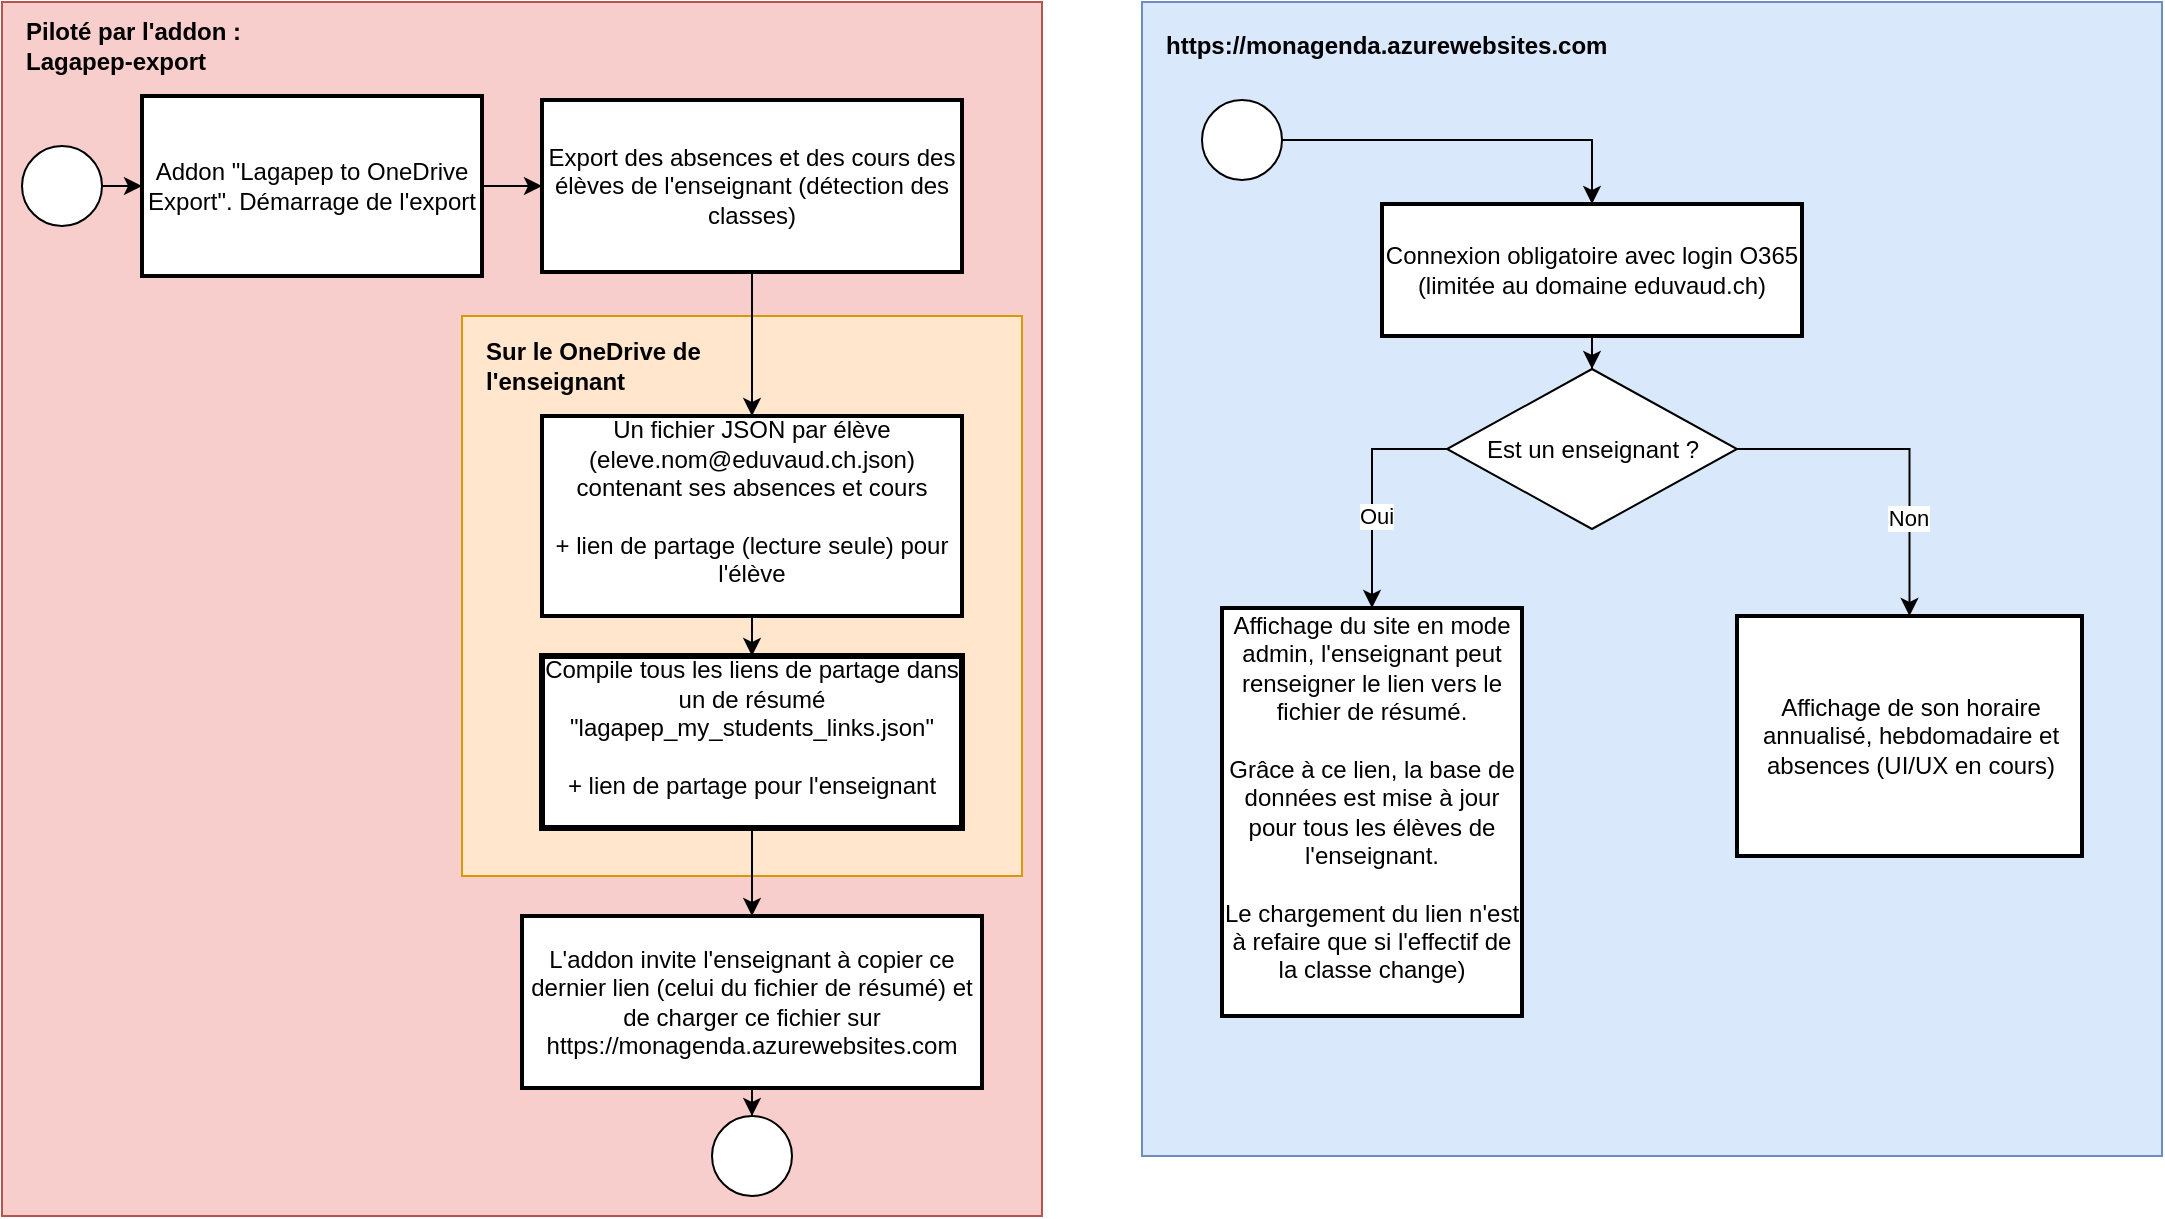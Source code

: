 <mxfile version="24.5.1" type="device">
  <diagram name="Page-1" id="BJlARRGx6fUQP1xwxotH">
    <mxGraphModel dx="2241" dy="743" grid="1" gridSize="10" guides="1" tooltips="1" connect="1" arrows="1" fold="1" page="1" pageScale="1" pageWidth="850" pageHeight="1100" math="0" shadow="0">
      <root>
        <mxCell id="0" />
        <mxCell id="1" parent="0" />
        <mxCell id="jzTuIRegexL5YmeWVKnU-27" value="" style="whiteSpace=wrap;html=1;fillColor=#f8cecc;strokeColor=#b85450;" vertex="1" parent="1">
          <mxGeometry x="-850" y="83" width="520" height="607" as="geometry" />
        </mxCell>
        <mxCell id="jzTuIRegexL5YmeWVKnU-22" style="edgeStyle=orthogonalEdgeStyle;rounded=0;orthogonalLoop=1;jettySize=auto;html=1;" edge="1" parent="1" source="2" target="jzTuIRegexL5YmeWVKnU-20">
          <mxGeometry relative="1" as="geometry" />
        </mxCell>
        <mxCell id="2" value="Addon &quot;Lagapep to OneDrive Export&quot;. Démarrage de l&#39;export" style="whiteSpace=wrap;strokeWidth=2;" parent="1" vertex="1">
          <mxGeometry x="-780" y="130" width="170" height="90" as="geometry" />
        </mxCell>
        <mxCell id="jzTuIRegexL5YmeWVKnU-30" value="" style="whiteSpace=wrap;html=1;fillColor=#ffe6cc;strokeColor=#d79b00;" vertex="1" parent="1">
          <mxGeometry x="-620" y="240" width="280" height="280" as="geometry" />
        </mxCell>
        <mxCell id="jzTuIRegexL5YmeWVKnU-24" style="edgeStyle=orthogonalEdgeStyle;rounded=0;orthogonalLoop=1;jettySize=auto;html=1;entryX=0.5;entryY=0;entryDx=0;entryDy=0;" edge="1" parent="1" source="jzTuIRegexL5YmeWVKnU-20" target="jzTuIRegexL5YmeWVKnU-23">
          <mxGeometry relative="1" as="geometry" />
        </mxCell>
        <mxCell id="jzTuIRegexL5YmeWVKnU-20" value="Export des absences et des cours des élèves de l&#39;enseignant (détection des classes)" style="whiteSpace=wrap;strokeWidth=2;" vertex="1" parent="1">
          <mxGeometry x="-580" y="132" width="210" height="86" as="geometry" />
        </mxCell>
        <mxCell id="jzTuIRegexL5YmeWVKnU-26" value="" style="edgeStyle=orthogonalEdgeStyle;rounded=0;orthogonalLoop=1;jettySize=auto;html=1;" edge="1" parent="1" source="jzTuIRegexL5YmeWVKnU-23" target="jzTuIRegexL5YmeWVKnU-25">
          <mxGeometry relative="1" as="geometry" />
        </mxCell>
        <mxCell id="jzTuIRegexL5YmeWVKnU-23" value="Un fichier JSON par élève (eleve.nom@eduvaud.ch.json) contenant ses absences et cours&#xa;&#xa;+ lien de partage (lecture seule) pour l&#39;élève&#xa;" style="whiteSpace=wrap;strokeWidth=2;" vertex="1" parent="1">
          <mxGeometry x="-580" y="290" width="210" height="100" as="geometry" />
        </mxCell>
        <mxCell id="jzTuIRegexL5YmeWVKnU-35" style="edgeStyle=orthogonalEdgeStyle;rounded=0;orthogonalLoop=1;jettySize=auto;html=1;" edge="1" parent="1" source="jzTuIRegexL5YmeWVKnU-25" target="jzTuIRegexL5YmeWVKnU-33">
          <mxGeometry relative="1" as="geometry" />
        </mxCell>
        <mxCell id="jzTuIRegexL5YmeWVKnU-25" value="Compile tous les liens de partage dans un de résumé &quot;lagapep_my_students_links.json&quot;&#xa;&#xa;+ lien de partage pour l&#39;enseignant&#xa;" style="whiteSpace=wrap;strokeWidth=3;rounded=0;glass=0;" vertex="1" parent="1">
          <mxGeometry x="-580" y="410" width="210" height="86" as="geometry" />
        </mxCell>
        <mxCell id="jzTuIRegexL5YmeWVKnU-28" value="" style="whiteSpace=wrap;html=1;fillColor=#dae8fc;strokeColor=#6c8ebf;" vertex="1" parent="1">
          <mxGeometry x="-280" y="83" width="510" height="577" as="geometry" />
        </mxCell>
        <mxCell id="jzTuIRegexL5YmeWVKnU-45" value="" style="edgeStyle=orthogonalEdgeStyle;rounded=0;orthogonalLoop=1;jettySize=auto;html=1;" edge="1" parent="1" source="jzTuIRegexL5YmeWVKnU-29" target="jzTuIRegexL5YmeWVKnU-44">
          <mxGeometry relative="1" as="geometry" />
        </mxCell>
        <mxCell id="jzTuIRegexL5YmeWVKnU-29" value="Connexion obligatoire avec login O365 (limitée au domaine eduvaud.ch)" style="whiteSpace=wrap;strokeWidth=2;" vertex="1" parent="1">
          <mxGeometry x="-160" y="184" width="210" height="66" as="geometry" />
        </mxCell>
        <mxCell id="jzTuIRegexL5YmeWVKnU-31" value="Sur le OneDrive de l&#39;enseignant" style="text;strokeColor=none;align=left;fillColor=none;html=1;verticalAlign=middle;whiteSpace=wrap;rounded=0;fontStyle=1" vertex="1" parent="1">
          <mxGeometry x="-610" y="250" width="140" height="30" as="geometry" />
        </mxCell>
        <mxCell id="jzTuIRegexL5YmeWVKnU-32" value="Piloté par l&#39;addon : Lagapep-export" style="text;strokeColor=none;align=left;fillColor=none;html=1;verticalAlign=middle;whiteSpace=wrap;rounded=0;fontStyle=1" vertex="1" parent="1">
          <mxGeometry x="-840" y="90" width="140" height="30" as="geometry" />
        </mxCell>
        <mxCell id="jzTuIRegexL5YmeWVKnU-39" value="" style="edgeStyle=orthogonalEdgeStyle;rounded=0;orthogonalLoop=1;jettySize=auto;html=1;" edge="1" parent="1" source="jzTuIRegexL5YmeWVKnU-33" target="jzTuIRegexL5YmeWVKnU-38">
          <mxGeometry relative="1" as="geometry" />
        </mxCell>
        <mxCell id="jzTuIRegexL5YmeWVKnU-33" value="L&#39;addon invite l&#39;enseignant à copier ce dernier lien (celui du fichier de résumé) et de charger ce fichier sur https://monagenda.azurewebsites.com" style="whiteSpace=wrap;strokeWidth=2;" vertex="1" parent="1">
          <mxGeometry x="-590" y="540" width="230" height="86" as="geometry" />
        </mxCell>
        <mxCell id="jzTuIRegexL5YmeWVKnU-37" value="" style="edgeStyle=orthogonalEdgeStyle;rounded=0;orthogonalLoop=1;jettySize=auto;html=1;" edge="1" parent="1" source="jzTuIRegexL5YmeWVKnU-36" target="2">
          <mxGeometry relative="1" as="geometry" />
        </mxCell>
        <mxCell id="jzTuIRegexL5YmeWVKnU-36" value="" style="ellipse;whiteSpace=wrap;html=1;" vertex="1" parent="1">
          <mxGeometry x="-840" y="155" width="40" height="40" as="geometry" />
        </mxCell>
        <mxCell id="jzTuIRegexL5YmeWVKnU-38" value="" style="ellipse;whiteSpace=wrap;html=1;" vertex="1" parent="1">
          <mxGeometry x="-495" y="640" width="40" height="40" as="geometry" />
        </mxCell>
        <mxCell id="jzTuIRegexL5YmeWVKnU-40" value="https://monagenda.azurewebsites.com" style="text;strokeColor=none;align=left;fillColor=none;html=1;verticalAlign=middle;whiteSpace=wrap;rounded=0;fontStyle=1" vertex="1" parent="1">
          <mxGeometry x="-270" y="90" width="250" height="30" as="geometry" />
        </mxCell>
        <mxCell id="jzTuIRegexL5YmeWVKnU-43" style="edgeStyle=orthogonalEdgeStyle;rounded=0;orthogonalLoop=1;jettySize=auto;html=1;" edge="1" parent="1" source="jzTuIRegexL5YmeWVKnU-41" target="jzTuIRegexL5YmeWVKnU-29">
          <mxGeometry relative="1" as="geometry" />
        </mxCell>
        <mxCell id="jzTuIRegexL5YmeWVKnU-41" value="" style="ellipse;whiteSpace=wrap;html=1;" vertex="1" parent="1">
          <mxGeometry x="-250" y="132" width="40" height="40" as="geometry" />
        </mxCell>
        <mxCell id="jzTuIRegexL5YmeWVKnU-48" style="edgeStyle=orthogonalEdgeStyle;rounded=0;orthogonalLoop=1;jettySize=auto;html=1;exitX=0;exitY=0.5;exitDx=0;exitDy=0;" edge="1" parent="1" source="jzTuIRegexL5YmeWVKnU-44" target="jzTuIRegexL5YmeWVKnU-47">
          <mxGeometry relative="1" as="geometry" />
        </mxCell>
        <mxCell id="jzTuIRegexL5YmeWVKnU-49" value="Oui" style="edgeLabel;html=1;align=center;verticalAlign=middle;resizable=0;points=[];" vertex="1" connectable="0" parent="jzTuIRegexL5YmeWVKnU-48">
          <mxGeometry x="0.214" y="2" relative="1" as="geometry">
            <mxPoint as="offset" />
          </mxGeometry>
        </mxCell>
        <mxCell id="jzTuIRegexL5YmeWVKnU-51" style="edgeStyle=orthogonalEdgeStyle;rounded=0;orthogonalLoop=1;jettySize=auto;html=1;exitX=1;exitY=0.5;exitDx=0;exitDy=0;" edge="1" parent="1" source="jzTuIRegexL5YmeWVKnU-44" target="jzTuIRegexL5YmeWVKnU-50">
          <mxGeometry relative="1" as="geometry" />
        </mxCell>
        <mxCell id="jzTuIRegexL5YmeWVKnU-52" value="Non" style="edgeLabel;html=1;align=center;verticalAlign=middle;resizable=0;points=[];" vertex="1" connectable="0" parent="jzTuIRegexL5YmeWVKnU-51">
          <mxGeometry x="0.411" y="-1" relative="1" as="geometry">
            <mxPoint as="offset" />
          </mxGeometry>
        </mxCell>
        <mxCell id="jzTuIRegexL5YmeWVKnU-44" value="Est un enseignant ?" style="rhombus;whiteSpace=wrap;html=1;" vertex="1" parent="1">
          <mxGeometry x="-127.5" y="266.5" width="145" height="80" as="geometry" />
        </mxCell>
        <mxCell id="jzTuIRegexL5YmeWVKnU-47" value="Affichage du site en mode admin, l&#39;enseignant peut renseigner le lien vers le fichier de résumé.&#xa;&#xa;Grâce à ce lien, la base de données est mise à jour pour tous les élèves de l&#39;enseignant.&#xa;&#xa;Le chargement du lien n&#39;est à refaire que si l&#39;effectif de la classe change)&#xa;" style="whiteSpace=wrap;strokeWidth=2;" vertex="1" parent="1">
          <mxGeometry x="-240" y="386" width="150" height="204" as="geometry" />
        </mxCell>
        <mxCell id="jzTuIRegexL5YmeWVKnU-50" value="Affichage de son horaire annualisé, hebdomadaire et absences (UI/UX en cours)" style="whiteSpace=wrap;strokeWidth=2;" vertex="1" parent="1">
          <mxGeometry x="17.5" y="390" width="172.5" height="120" as="geometry" />
        </mxCell>
      </root>
    </mxGraphModel>
  </diagram>
</mxfile>
